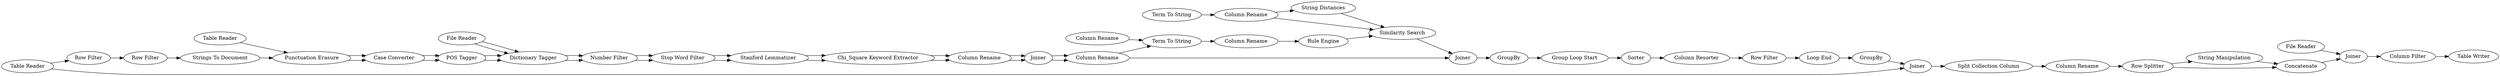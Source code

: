 digraph {
	4 [label="File Reader"]
	755 [label="Table Reader"]
	764 [label="Table Reader"]
	20 [label="Row Filter"]
	22 [label="Strings To Document"]
	773 [label="Row Filter"]
	910 [label=Joiner]
	766 [label="Chi_Square Keyword Extractor"]
	767 [label=Joiner]
	771 [label="Column Rename"]
	758 [label=Joiner]
	859 [label="Column Rename"]
	860 [label="Column Rename"]
	865 [label=GroupBy]
	874 [label=GroupBy]
	849 [label="Similarity Search"]
	850 [label="String Distances"]
	875 [label="Term To String"]
	876 [label="Term To String"]
	879 [label="Column Rename"]
	880 [label="Column Rename"]
	881 [label="Rule Engine"]
	866 [label=Sorter]
	868 [label="Column Resorter"]
	871 [label="Group Loop Start"]
	872 [label="Loop End"]
	873 [label="Row Filter"]
	970 [label="Table Writer"]
	973 [label="Split Collection Column"]
	974 [label="Column Rename"]
	976 [label="String Manipulation"]
	977 [label="Row Splitter"]
	978 [label=Concatenate]
	967 [label=Joiner]
	975 [label="Column Filter"]
	766 [label="Chi_Square Keyword Extractor"]
	767 [label=Joiner]
	771 [label="Column Rename"]
	115 [label="Punctuation Erasure"]
	116 [label="Number Filter"]
	117 [label="Dictionary Tagger"]
	119 [label="Stop Word Filter"]
	779 [label="Case Converter"]
	781 [label="POS Tagger"]
	782 [label="File Reader"]
	783 [label="Stanford Lemmatizer"]
	115 [label="Punctuation Erasure"]
	116 [label="Number Filter"]
	117 [label="Dictionary Tagger"]
	119 [label="Stop Word Filter"]
	779 [label="Case Converter"]
	781 [label="POS Tagger"]
	782 [label="File Reader"]
	783 [label="Stanford Lemmatizer"]
	20 -> 773
	773 -> 22
	766 -> 771
	771 -> 767
	850 -> 849
	875 -> 879
	876 -> 880
	879 -> 881
	880 -> 849
	880 -> 850
	881 -> 849
	866 -> 868
	868 -> 873
	871 -> 866
	873 -> 872
	758 -> 865
	859 -> 875
	859 -> 758
	860 -> 875
	865 -> 871
	849 -> 758
	872 -> 874
	973 -> 974
	974 -> 977
	976 -> 978
	977 -> 976
	977 -> 978
	967 -> 975
	766 -> 771
	771 -> 767
	115 -> 779
	116 -> 119
	117 -> 116
	119 -> 783
	779 -> 781
	781 -> 117
	782 -> 117
	115 -> 779
	116 -> 119
	117 -> 116
	119 -> 783
	779 -> 781
	781 -> 117
	782 -> 117
	4 -> 967
	755 -> 115
	764 -> 20
	764 -> 910
	22 -> 115
	910 -> 973
	767 -> 859
	874 -> 910
	978 -> 967
	975 -> 970
	767 -> 859
	783 -> 766
	783 -> 766
	rankdir=LR
}
